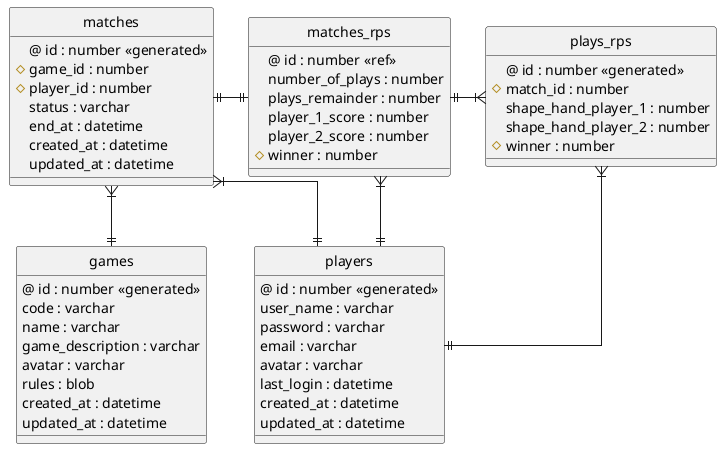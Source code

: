 @startuml

' hide the spot
hide circle

' avoid problems with angled crows feet
skinparam linetype ortho

entity "players"{
    @ id : number <<generated>>
    user_name : varchar
    password : varchar
    email : varchar
    avatar : varchar
    last_login : datetime
    created_at : datetime
    updated_at : datetime
}

entity "games" {
    @ id : number <<generated>>
    code : varchar
    name : varchar
    game_description : varchar
    avatar : varchar
    rules : blob
    created_at : datetime
    updated_at : datetime
}

entity "matches" {
    @ id : number <<generated>>
    # game_id : number
    # player_id : number
    status : varchar
    end_at : datetime
    created_at : datetime
    updated_at : datetime
}

entity "matches_rps" {
    @ id : number <<ref>>
    number_of_plays : number
    plays_remainder : number
    player_1_score : number
    player_2_score : number
    # winner : number
}

entity "plays_rps" {
    @ id : number <<generated>>
    # match_id : number
    shape_hand_player_1 : number
    shape_hand_player_2 : number
    # winner : number
}

"matches" }|--|| "players"
"matches" }|--|| "games"
"matches" ||-|| "matches_rps"
"matches_rps" ||-|{ "plays_rps"
"matches_rps" }|--|| "players"
"plays_rps" }|--|| "players"

@enduml
